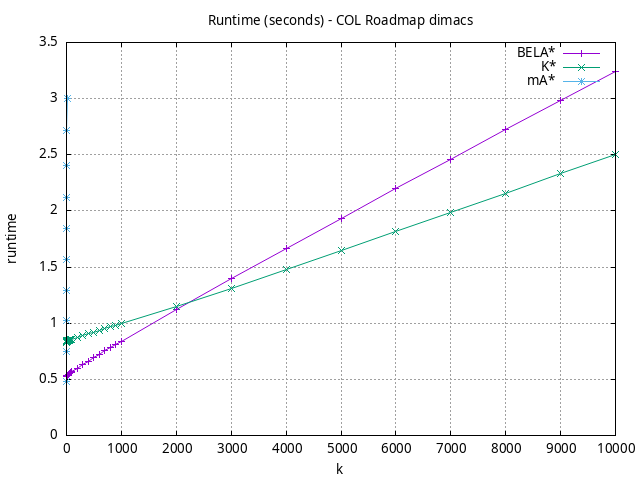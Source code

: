 #!/usr/bin/gnuplot
# -*- coding: utf-8 -*-
#
# results/roadmap/dimacs/COL/USA-road-d.COL.heuristic.runtime.gnuplot
#
# Started on 01/09/2024 14:36:34
# Author: Carlos Linares López
set grid
set xlabel "k"
set ylabel "runtime"

set title "Runtime (seconds) - COL Roadmap dimacs"

set terminal png enhanced font "Ariel,10"
set output 'USA-road-d.COL.heuristic.runtime.png'

plot "-" title "BELA*"      with linesp, "-" title "K*"      with linesp, "-" title "mA*"      with linesp

	1 0.527761794
	2 0.5306168640000001
	3 0.531069334
	4 0.5320315379999999
	5 0.5329159189999999
	6 0.532807159
	7 0.534845883
	8 0.535313645
	9 0.5371110679999999
	10 0.533119547
	20 0.538235849
	30 0.539781166
	40 0.5440621989999999
	50 0.547776301
	60 0.554678565
	70 0.5574647600000001
	80 0.5607808229999999
	90 0.563256912
	100 0.5670776099999999
	200 0.5967052049999999
	300 0.629391648
	400 0.659745559
	500 0.69106094
	600 0.7217086350000002
	700 0.7525520700000001
	800 0.7821316500000001
	900 0.81006203
	1000 0.8363045499999999
	2000 1.12022636
	3000 1.3947840399999996
	4000 1.66422351
	5000 1.9294232900000003
	6000 2.1971102899999995
	7000 2.46092015
	8000 2.7215069799999996
	9000 2.98132286
	10000 3.23851437
end
	1 0.8312837070000001
	2 0.832651584
	3 0.83462246
	4 0.8389166640000001
	5 0.8402375469999999
	6 0.8417024760000001
	7 0.842587907
	8 0.8434488359999999
	9 0.843466736
	10 0.840670078
	20 0.843482516
	30 0.846616773
	40 0.8483322900000002
	50 0.849973572
	60 0.8510038590000001
	70 0.8561521500000001
	80 0.8566427600000001
	90 0.859341513
	100 0.856885553
	200 0.873432614
	300 0.8912437330000001
	400 0.905318556
	500 0.9210567530000001
	600 0.935784619
	700 0.9521956629999999
	800 0.9666297730000001
	900 0.982882909
	1000 0.9931210140000001
	2000 1.15015633
	3000 1.31016072
	4000 1.4779168699999996
	5000 1.6460934199999997
	6000 1.81236914
	7000 1.9840355499999998
	8000 2.1588807799999996
	9000 2.331049089999999
	10000 2.5025476200000005
end
	1 0.4791423020000001
	2 0.7490943250000001
	3 1.02724583
	4 1.2916971000000002
	5 1.57040645
	6 1.8438125599999997
	7 2.1225022399999998
	8 2.4089912400000006
	9 2.7136777100000002
	10 3.0052211299999994
end
